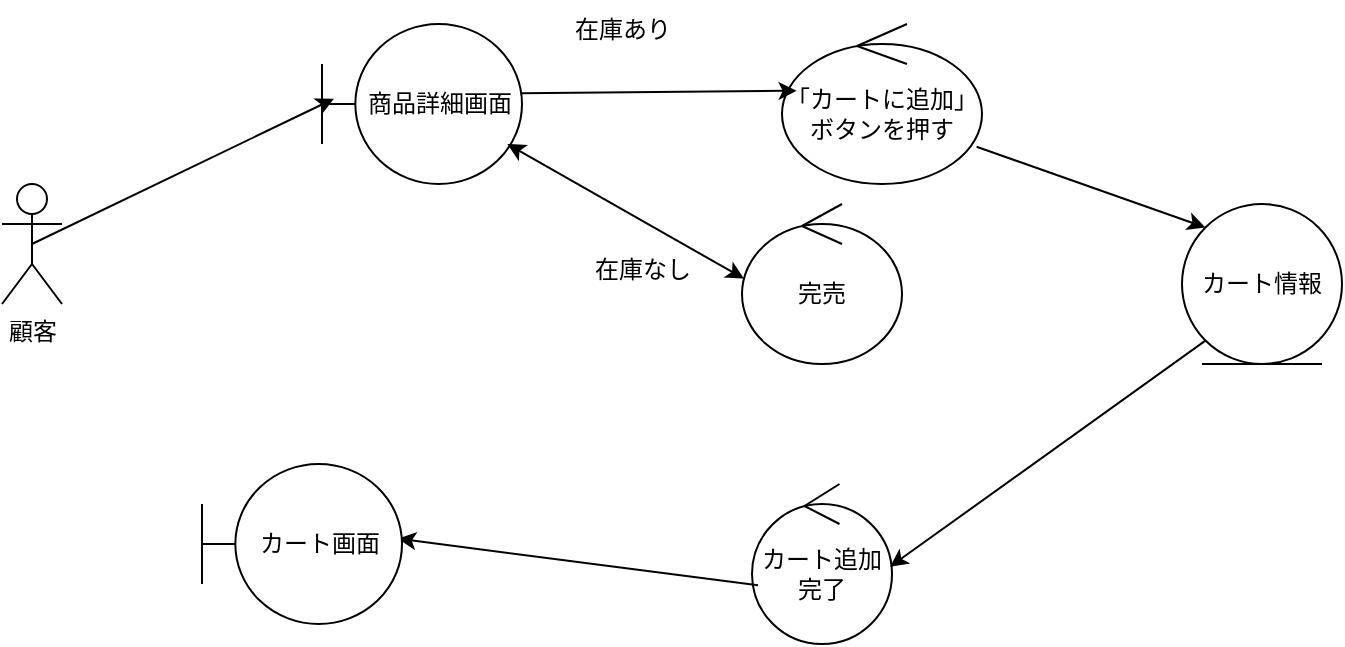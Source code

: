 <mxfile>
    <diagram id="vyZmzNTwbwIMjdQ89Ls6" name="ページ1">
        <mxGraphModel dx="477" dy="419" grid="1" gridSize="10" guides="1" tooltips="1" connect="1" arrows="1" fold="1" page="1" pageScale="1" pageWidth="827" pageHeight="1169" math="0" shadow="0">
            <root>
                <mxCell id="0"/>
                <mxCell id="1" parent="0"/>
                <mxCell id="2" value="顧客" style="shape=umlActor;verticalLabelPosition=bottom;verticalAlign=top;html=1;" vertex="1" parent="1">
                    <mxGeometry x="60" y="380" width="30" height="60" as="geometry"/>
                </mxCell>
                <mxCell id="3" value="商品詳細画面" style="shape=umlBoundary;whiteSpace=wrap;html=1;" vertex="1" parent="1">
                    <mxGeometry x="220" y="300" width="100" height="80" as="geometry"/>
                </mxCell>
                <mxCell id="4" value="「カートに追加」ボタンを押す" style="ellipse;shape=umlControl;whiteSpace=wrap;html=1;" vertex="1" parent="1">
                    <mxGeometry x="450" y="300" width="100" height="80" as="geometry"/>
                </mxCell>
                <mxCell id="5" value="カート情報" style="ellipse;shape=umlEntity;whiteSpace=wrap;html=1;" vertex="1" parent="1">
                    <mxGeometry x="650" y="390" width="80" height="80" as="geometry"/>
                </mxCell>
                <mxCell id="7" value="カート追加完了" style="ellipse;shape=umlControl;whiteSpace=wrap;html=1;" vertex="1" parent="1">
                    <mxGeometry x="435" y="530" width="70" height="80" as="geometry"/>
                </mxCell>
                <mxCell id="8" value="" style="endArrow=classic;html=1;exitX=0.993;exitY=0.433;exitDx=0;exitDy=0;exitPerimeter=0;entryX=0.073;entryY=0.417;entryDx=0;entryDy=0;entryPerimeter=0;" edge="1" parent="1" source="3" target="4">
                    <mxGeometry width="50" height="50" relative="1" as="geometry">
                        <mxPoint x="490" y="500" as="sourcePoint"/>
                        <mxPoint x="540" y="450" as="targetPoint"/>
                    </mxGeometry>
                </mxCell>
                <mxCell id="12" value="" style="endArrow=classic;html=1;exitX=0.973;exitY=0.767;exitDx=0;exitDy=0;exitPerimeter=0;entryX=0;entryY=0;entryDx=0;entryDy=0;" edge="1" parent="1" source="4" target="5">
                    <mxGeometry width="50" height="50" relative="1" as="geometry">
                        <mxPoint x="329" y="345" as="sourcePoint"/>
                        <mxPoint x="467" y="343" as="targetPoint"/>
                    </mxGeometry>
                </mxCell>
                <mxCell id="13" value="" style="endArrow=classic;html=1;exitX=0;exitY=1;exitDx=0;exitDy=0;entryX=0.986;entryY=0.517;entryDx=0;entryDy=0;entryPerimeter=0;" edge="1" parent="1" source="5" target="7">
                    <mxGeometry width="50" height="50" relative="1" as="geometry">
                        <mxPoint x="339" y="355" as="sourcePoint"/>
                        <mxPoint x="477" y="353" as="targetPoint"/>
                    </mxGeometry>
                </mxCell>
                <mxCell id="14" value="" style="endArrow=classic;html=1;exitX=0.043;exitY=0.633;exitDx=0;exitDy=0;exitPerimeter=0;entryX=0.98;entryY=0.467;entryDx=0;entryDy=0;entryPerimeter=0;" edge="1" parent="1" source="7" target="16">
                    <mxGeometry width="50" height="50" relative="1" as="geometry">
                        <mxPoint x="349" y="365" as="sourcePoint"/>
                        <mxPoint x="487" y="363" as="targetPoint"/>
                    </mxGeometry>
                </mxCell>
                <mxCell id="15" value="" style="endArrow=classic;html=1;exitX=0.5;exitY=0.5;exitDx=0;exitDy=0;exitPerimeter=0;entryX=0.06;entryY=0.467;entryDx=0;entryDy=0;entryPerimeter=0;" edge="1" parent="1" source="2" target="3">
                    <mxGeometry width="50" height="50" relative="1" as="geometry">
                        <mxPoint x="359" y="375" as="sourcePoint"/>
                        <mxPoint x="497" y="373" as="targetPoint"/>
                    </mxGeometry>
                </mxCell>
                <mxCell id="16" value="カート画面" style="shape=umlBoundary;whiteSpace=wrap;html=1;" vertex="1" parent="1">
                    <mxGeometry x="160" y="520" width="100" height="80" as="geometry"/>
                </mxCell>
                <mxCell id="18" value="完売" style="ellipse;shape=umlControl;whiteSpace=wrap;html=1;" vertex="1" parent="1">
                    <mxGeometry x="430" y="390" width="80" height="80" as="geometry"/>
                </mxCell>
                <mxCell id="19" value="在庫あり" style="text;html=1;align=center;verticalAlign=middle;resizable=0;points=[];autosize=1;strokeColor=none;fillColor=none;" vertex="1" parent="1">
                    <mxGeometry x="335" y="288" width="70" height="30" as="geometry"/>
                </mxCell>
                <mxCell id="20" value="在庫なし" style="text;html=1;align=center;verticalAlign=middle;resizable=0;points=[];autosize=1;strokeColor=none;fillColor=none;" vertex="1" parent="1">
                    <mxGeometry x="345" y="408" width="70" height="30" as="geometry"/>
                </mxCell>
                <mxCell id="21" value="" style="endArrow=classic;startArrow=classic;html=1;exitX=0.927;exitY=0.75;exitDx=0;exitDy=0;exitPerimeter=0;entryX=0.013;entryY=0.467;entryDx=0;entryDy=0;entryPerimeter=0;" edge="1" parent="1" source="3" target="18">
                    <mxGeometry width="50" height="50" relative="1" as="geometry">
                        <mxPoint x="470" y="490" as="sourcePoint"/>
                        <mxPoint x="520" y="440" as="targetPoint"/>
                    </mxGeometry>
                </mxCell>
            </root>
        </mxGraphModel>
    </diagram>
</mxfile>